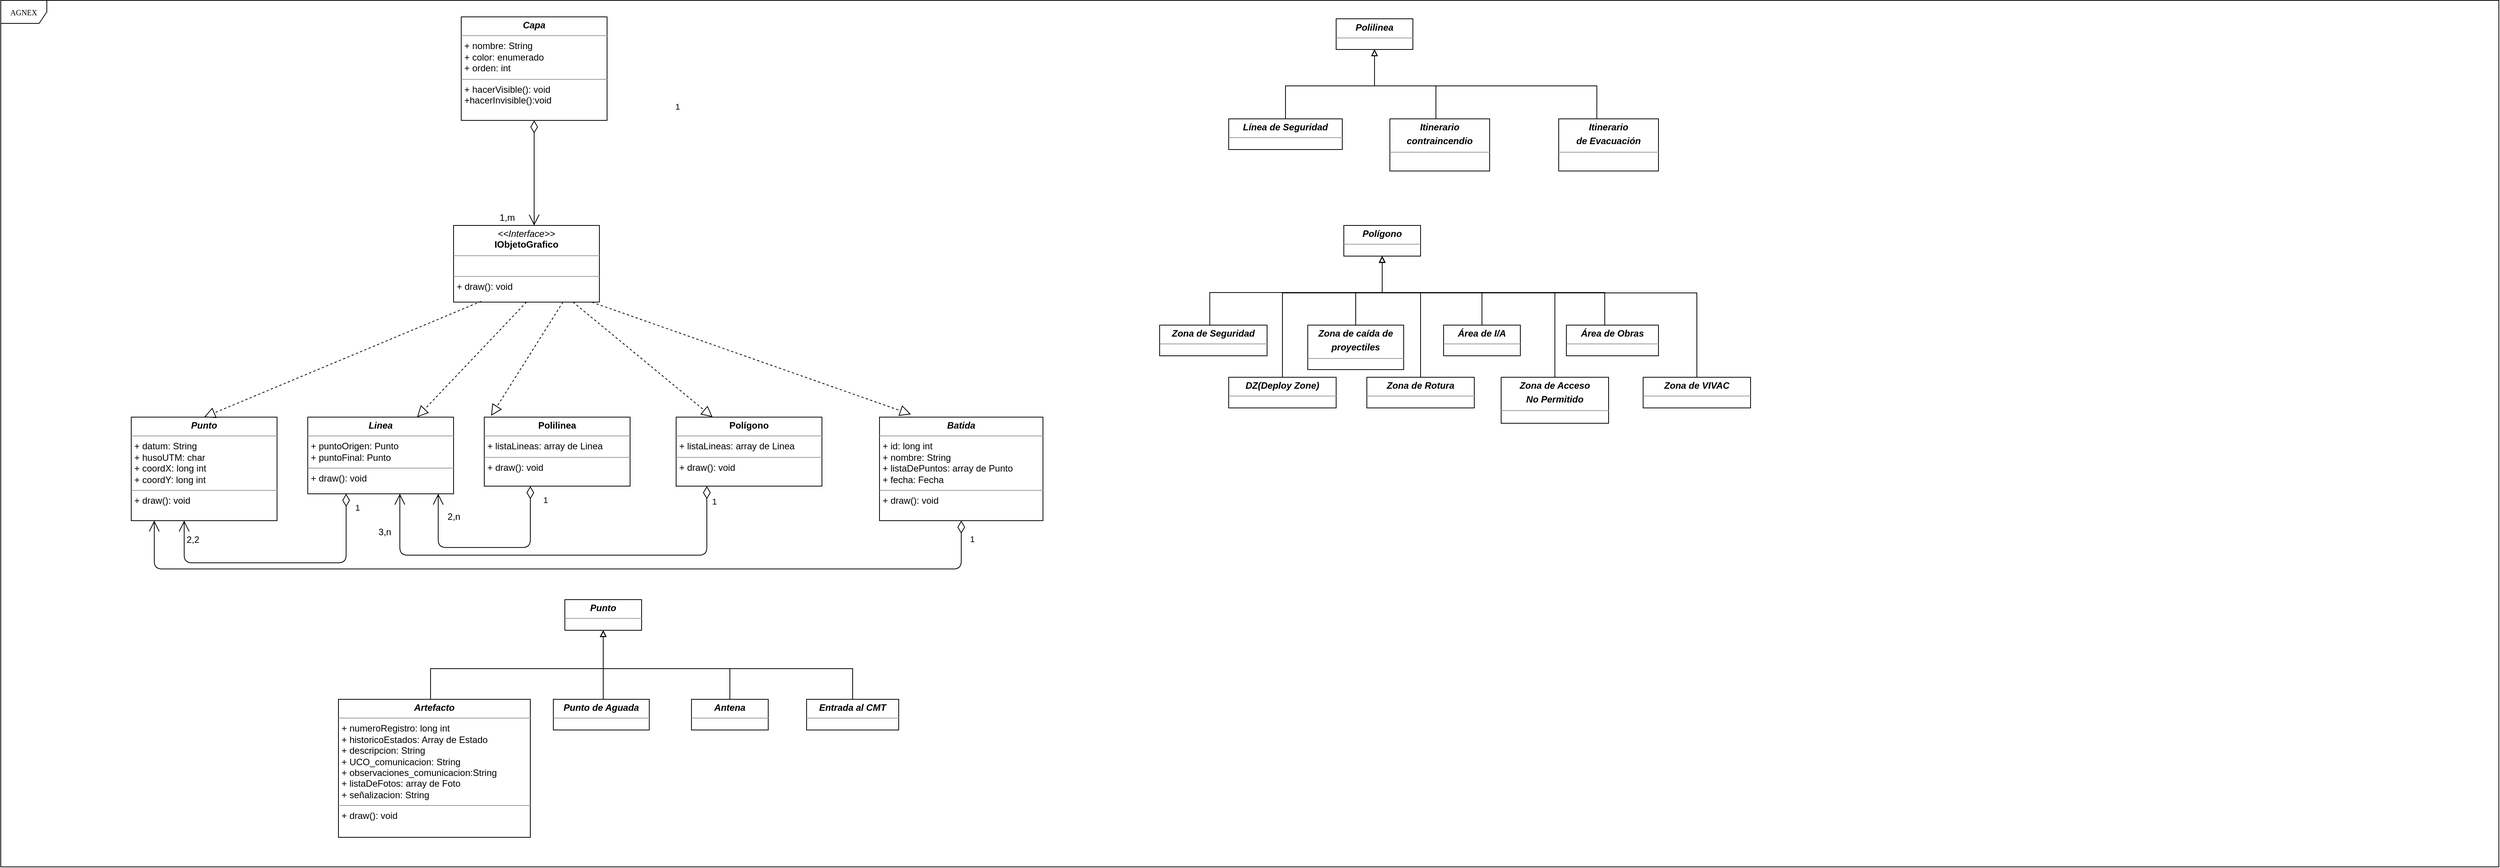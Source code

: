 <mxfile version="10.6.7" type="github"><diagram name="Page-1" id="c4acf3e9-155e-7222-9cf6-157b1a14988f"><mxGraphModel dx="1991" dy="1083" grid="1" gridSize="10" guides="1" tooltips="1" connect="1" arrows="1" fold="1" page="1" pageScale="1" pageWidth="1654" pageHeight="1169" background="#ffffff" math="0" shadow="0"><root><mxCell id="0"/><mxCell id="1" parent="0"/><mxCell id="17acba5748e5396b-1" value="AGNEX" style="shape=umlFrame;whiteSpace=wrap;html=1;rounded=0;shadow=0;comic=0;labelBackgroundColor=none;strokeColor=#000000;strokeWidth=1;fillColor=#ffffff;fontFamily=Verdana;fontSize=10;fontColor=#000000;align=center;" parent="1" vertex="1"><mxGeometry x="20" y="18.5" width="3255" height="1130" as="geometry"/></mxCell><mxCell id="5d2195bd80daf111-18" value="&lt;p style=&quot;margin: 0px ; margin-top: 4px ; text-align: center&quot;&gt;&lt;i&gt;&amp;lt;&amp;lt;Interface&amp;gt;&amp;gt;&lt;/i&gt;&lt;br&gt;&lt;b&gt;IObjetoGrafico&lt;/b&gt;&lt;/p&gt;&lt;hr size=&quot;1&quot;&gt;&lt;br&gt;&lt;hr size=&quot;1&quot;&gt;&lt;p style=&quot;margin: 0px ; margin-left: 4px&quot;&gt;+ draw(): void&lt;br&gt;&lt;br&gt;&lt;/p&gt;" style="verticalAlign=top;align=left;overflow=fill;fontSize=12;fontFamily=Helvetica;html=1;rounded=0;shadow=0;comic=0;labelBackgroundColor=none;strokeColor=#000000;strokeWidth=1;fillColor=#ffffff;" parent="1" vertex="1"><mxGeometry x="610" y="312" width="190" height="100" as="geometry"/></mxCell><mxCell id="-pI-gu3ljBOMfKNy0Iif-2" value="&lt;p style=&quot;margin: 0px ; margin-top: 4px ; text-align: center&quot;&gt;&lt;i&gt;&lt;b&gt;Capa&lt;/b&gt;&lt;/i&gt;&lt;br&gt;&lt;/p&gt;&lt;hr size=&quot;1&quot;&gt;&lt;p style=&quot;margin: 0px ; margin-left: 4px&quot;&gt;+ nombre: String&lt;br&gt;+ color: enumerado&lt;br&gt;&lt;/p&gt;&lt;p style=&quot;margin: 0px ; margin-left: 4px&quot;&gt;+ orden: int&lt;/p&gt;&lt;hr size=&quot;1&quot;&gt;&lt;p style=&quot;margin: 0px ; margin-left: 4px&quot;&gt;+ hacerVisible(): void&lt;/p&gt;&lt;p style=&quot;margin: 0px ; margin-left: 4px&quot;&gt;+hacerInvisible():void&lt;br&gt;&lt;/p&gt;" style="verticalAlign=top;align=left;overflow=fill;fontSize=12;fontFamily=Helvetica;html=1;rounded=0;shadow=0;comic=0;labelBackgroundColor=none;strokeColor=#000000;strokeWidth=1;fillColor=#ffffff;" parent="1" vertex="1"><mxGeometry x="620" y="40" width="190" height="135" as="geometry"/></mxCell><mxCell id="-pI-gu3ljBOMfKNy0Iif-3" value="&lt;p style=&quot;margin: 0px ; margin-top: 4px ; text-align: center&quot;&gt;&lt;i&gt;&lt;b&gt;Linea&lt;/b&gt;&lt;/i&gt;&lt;b&gt;&lt;/b&gt;&lt;/p&gt;&lt;hr size=&quot;1&quot;&gt;&lt;p style=&quot;margin: 0px ; margin-left: 4px&quot;&gt;+ puntoOrigen: Punto&lt;br&gt;+ puntoFinal: Punto&lt;/p&gt;&lt;hr size=&quot;1&quot;&gt;&lt;p style=&quot;margin: 0px ; margin-left: 4px&quot;&gt;+ draw(): void&lt;br&gt;&lt;/p&gt;" style="verticalAlign=top;align=left;overflow=fill;fontSize=12;fontFamily=Helvetica;html=1;rounded=0;shadow=0;comic=0;labelBackgroundColor=none;strokeColor=#000000;strokeWidth=1;fillColor=#ffffff;" parent="1" vertex="1"><mxGeometry x="420" y="562" width="190" height="100" as="geometry"/></mxCell><mxCell id="-pI-gu3ljBOMfKNy0Iif-5" value="" style="endArrow=block;dashed=1;endFill=0;endSize=12;html=1;shadow=0;exitX=0.5;exitY=1;exitDx=0;exitDy=0;" parent="1" source="5d2195bd80daf111-18" target="-pI-gu3ljBOMfKNy0Iif-3" edge="1"><mxGeometry width="160" relative="1" as="geometry"><mxPoint x="423.5" y="412" as="sourcePoint"/><mxPoint x="380.052" y="562" as="targetPoint"/><Array as="points"/></mxGeometry></mxCell><mxCell id="-pI-gu3ljBOMfKNy0Iif-6" value="1" style="endArrow=open;html=1;endSize=12;startArrow=diamondThin;startSize=14;startFill=0;edgeStyle=orthogonalEdgeStyle;align=left;verticalAlign=bottom;shadow=0;entryX=0.363;entryY=1;entryDx=0;entryDy=0;entryPerimeter=0;" parent="1" source="-pI-gu3ljBOMfKNy0Iif-3" target="6dmU4TC3SzmfUKkm1qqb-8" edge="1"><mxGeometry x="-0.852" y="10" relative="1" as="geometry"><mxPoint x="490" y="696.5" as="sourcePoint"/><mxPoint x="650" y="696.5" as="targetPoint"/><Array as="points"><mxPoint x="470" y="752"/><mxPoint x="259" y="752"/></Array><mxPoint as="offset"/></mxGeometry></mxCell><mxCell id="-pI-gu3ljBOMfKNy0Iif-7" value="2,2" style="text;html=1;resizable=0;points=[];align=center;verticalAlign=middle;labelBackgroundColor=#ffffff;" parent="-pI-gu3ljBOMfKNy0Iif-6" vertex="1" connectable="0"><mxGeometry x="-0.843" relative="1" as="geometry"><mxPoint x="-200" y="32" as="offset"/></mxGeometry></mxCell><mxCell id="6dmU4TC3SzmfUKkm1qqb-1" value="&lt;p style=&quot;margin: 0px ; margin-top: 4px ; text-align: center&quot;&gt;&lt;b&gt;Polilinea&lt;/b&gt;&lt;/p&gt;&lt;hr size=&quot;1&quot;&gt;&lt;p style=&quot;margin: 0px ; margin-left: 4px&quot;&gt;+ listaLineas: array de Linea&lt;br&gt;&lt;/p&gt;&lt;hr size=&quot;1&quot;&gt;&lt;p style=&quot;margin: 0px ; margin-left: 4px&quot;&gt;+ draw(): void&lt;br&gt;&lt;/p&gt;" style="verticalAlign=top;align=left;overflow=fill;fontSize=12;fontFamily=Helvetica;html=1;rounded=0;shadow=0;comic=0;labelBackgroundColor=none;strokeColor=#000000;strokeWidth=1;fillColor=#ffffff;" parent="1" vertex="1"><mxGeometry x="650" y="562" width="190" height="90" as="geometry"/></mxCell><mxCell id="6dmU4TC3SzmfUKkm1qqb-2" value="1" style="endArrow=open;html=1;endSize=12;startArrow=diamondThin;startSize=14;startFill=0;edgeStyle=orthogonalEdgeStyle;align=left;verticalAlign=bottom;shadow=0;" parent="1" source="6dmU4TC3SzmfUKkm1qqb-1" target="-pI-gu3ljBOMfKNy0Iif-3" edge="1"><mxGeometry x="-0.803" y="15" relative="1" as="geometry"><mxPoint x="500" y="706.5" as="sourcePoint"/><mxPoint x="360" y="707" as="targetPoint"/><Array as="points"><mxPoint x="710" y="732"/><mxPoint x="590" y="732"/></Array><mxPoint as="offset"/></mxGeometry></mxCell><mxCell id="6dmU4TC3SzmfUKkm1qqb-3" value="2,n" style="text;html=1;resizable=0;points=[];align=center;verticalAlign=middle;labelBackgroundColor=#ffffff;" parent="6dmU4TC3SzmfUKkm1qqb-2" vertex="1" connectable="0"><mxGeometry x="-0.843" relative="1" as="geometry"><mxPoint x="-100" y="19" as="offset"/></mxGeometry></mxCell><mxCell id="6dmU4TC3SzmfUKkm1qqb-4" value="" style="endArrow=block;dashed=1;endFill=0;endSize=12;html=1;shadow=0;exitX=0.75;exitY=1;exitDx=0;exitDy=0;entryX=0.047;entryY=-0.02;entryDx=0;entryDy=0;entryPerimeter=0;" parent="1" source="5d2195bd80daf111-18" target="6dmU4TC3SzmfUKkm1qqb-1" edge="1"><mxGeometry width="160" relative="1" as="geometry"><mxPoint x="433.5" y="422" as="sourcePoint"/><mxPoint x="660" y="558" as="targetPoint"/><Array as="points"/></mxGeometry></mxCell><mxCell id="6dmU4TC3SzmfUKkm1qqb-5" value="&lt;p style=&quot;margin: 0px ; margin-top: 4px ; text-align: center&quot;&gt;&lt;b&gt;Polígono&lt;/b&gt;&lt;/p&gt;&lt;hr size=&quot;1&quot;&gt;&lt;p style=&quot;margin: 0px ; margin-left: 4px&quot;&gt;+ listaLineas: array de Linea&lt;br&gt;&lt;/p&gt;&lt;hr size=&quot;1&quot;&gt;&lt;p style=&quot;margin: 0px ; margin-left: 4px&quot;&gt;+ draw(): void&lt;br&gt;&lt;/p&gt;" style="verticalAlign=top;align=left;overflow=fill;fontSize=12;fontFamily=Helvetica;html=1;rounded=0;shadow=0;comic=0;labelBackgroundColor=none;strokeColor=#000000;strokeWidth=1;fillColor=#ffffff;" parent="1" vertex="1"><mxGeometry x="900" y="562" width="190" height="90" as="geometry"/></mxCell><mxCell id="6dmU4TC3SzmfUKkm1qqb-6" value="1" style="endArrow=open;html=1;endSize=12;startArrow=diamondThin;startSize=14;startFill=0;edgeStyle=orthogonalEdgeStyle;align=left;verticalAlign=bottom;shadow=0;" parent="1" source="6dmU4TC3SzmfUKkm1qqb-5" target="-pI-gu3ljBOMfKNy0Iif-3" edge="1"><mxGeometry x="-0.899" y="5" relative="1" as="geometry"><mxPoint x="790" y="706.5" as="sourcePoint"/><mxPoint x="880" y="662" as="targetPoint"/><Array as="points"><mxPoint x="940" y="742"/><mxPoint x="540" y="742"/></Array><mxPoint as="offset"/></mxGeometry></mxCell><mxCell id="6dmU4TC3SzmfUKkm1qqb-7" value="3,n" style="text;html=1;resizable=0;points=[];align=center;verticalAlign=middle;labelBackgroundColor=#ffffff;" parent="6dmU4TC3SzmfUKkm1qqb-6" vertex="1" connectable="0"><mxGeometry x="-0.843" relative="1" as="geometry"><mxPoint x="-420" y="15" as="offset"/></mxGeometry></mxCell><mxCell id="6dmU4TC3SzmfUKkm1qqb-8" value="&lt;p style=&quot;margin: 0px ; margin-top: 4px ; text-align: center&quot;&gt;&lt;i&gt;&lt;b&gt;Punto&lt;/b&gt;&lt;/i&gt;&lt;b&gt;&lt;/b&gt;&lt;/p&gt;&lt;hr size=&quot;1&quot;&gt;&lt;p style=&quot;margin: 0px ; margin-left: 4px&quot;&gt;+ datum: String&lt;br&gt;+ husoUTM: char&lt;/p&gt;&lt;p style=&quot;margin: 0px ; margin-left: 4px&quot;&gt;+ coordX: long int&lt;/p&gt;&lt;p style=&quot;margin: 0px ; margin-left: 4px&quot;&gt;+ coordY: long int&lt;/p&gt;&lt;hr size=&quot;1&quot;&gt;&lt;p style=&quot;margin: 0px ; margin-left: 4px&quot;&gt;+ draw(): void&lt;br&gt;&lt;/p&gt;" style="verticalAlign=top;align=left;overflow=fill;fontSize=12;fontFamily=Helvetica;html=1;rounded=0;shadow=0;comic=0;labelBackgroundColor=none;strokeColor=#000000;strokeWidth=1;fillColor=#ffffff;" parent="1" vertex="1"><mxGeometry x="190" y="562" width="190" height="135" as="geometry"/></mxCell><mxCell id="6dmU4TC3SzmfUKkm1qqb-9" value="1" style="endArrow=open;html=1;endSize=12;startArrow=diamondThin;startSize=14;startFill=0;edgeStyle=orthogonalEdgeStyle;align=left;verticalAlign=bottom;shadow=0;" parent="1" source="-pI-gu3ljBOMfKNy0Iif-2" edge="1" target="5d2195bd80daf111-18"><mxGeometry x="-0.083" y="92" relative="1" as="geometry"><mxPoint x="430" y="110" as="sourcePoint"/><mxPoint x="380" y="110" as="targetPoint"/><Array as="points"><mxPoint x="705" y="110"/></Array><mxPoint x="90" y="-72" as="offset"/></mxGeometry></mxCell><mxCell id="6dmU4TC3SzmfUKkm1qqb-12" value="1,m" style="text;html=1;strokeColor=none;fillColor=none;align=center;verticalAlign=middle;whiteSpace=wrap;rounded=0;" parent="1" vertex="1"><mxGeometry x="660" y="292" width="40" height="20" as="geometry"/></mxCell><mxCell id="6dmU4TC3SzmfUKkm1qqb-15" value="&lt;p style=&quot;margin: 0px ; margin-top: 4px ; text-align: center&quot;&gt;&lt;i&gt;&lt;b&gt;Punto&lt;/b&gt;&lt;/i&gt;&lt;b&gt;&lt;/b&gt;&lt;/p&gt;&lt;hr size=&quot;1&quot;&gt;" style="verticalAlign=top;align=left;overflow=fill;fontSize=12;fontFamily=Helvetica;html=1;rounded=0;shadow=0;comic=0;labelBackgroundColor=none;strokeColor=#000000;strokeWidth=1;fillColor=#ffffff;" parent="1" vertex="1"><mxGeometry x="755" y="800" width="100" height="40" as="geometry"/></mxCell><mxCell id="6dmU4TC3SzmfUKkm1qqb-16" value="" style="endArrow=block;dashed=1;endFill=0;endSize=12;html=1;shadow=0;exitX=0.189;exitY=0.99;exitDx=0;exitDy=0;exitPerimeter=0;entryX=0.5;entryY=0;entryDx=0;entryDy=0;" parent="1" source="5d2195bd80daf111-18" target="6dmU4TC3SzmfUKkm1qqb-8" edge="1"><mxGeometry width="160" relative="1" as="geometry"><mxPoint x="405" y="422" as="sourcePoint"/><mxPoint x="495" y="572" as="targetPoint"/><Array as="points"/></mxGeometry></mxCell><mxCell id="6dmU4TC3SzmfUKkm1qqb-17" value="" style="endArrow=block;dashed=1;endFill=0;endSize=12;html=1;shadow=0;entryX=0.25;entryY=0;entryDx=0;entryDy=0;" parent="1" source="5d2195bd80daf111-18" target="6dmU4TC3SzmfUKkm1qqb-5" edge="1"><mxGeometry width="160" relative="1" as="geometry"><mxPoint x="630" y="399.5" as="sourcePoint"/><mxPoint x="720" y="549.5" as="targetPoint"/><Array as="points"/></mxGeometry></mxCell><mxCell id="6dmU4TC3SzmfUKkm1qqb-25" style="edgeStyle=orthogonalEdgeStyle;rounded=0;orthogonalLoop=1;jettySize=auto;html=1;entryX=0.5;entryY=1;entryDx=0;entryDy=0;shadow=0;startArrow=none;startFill=0;startSize=10;endArrow=block;endFill=0;" parent="1" source="6dmU4TC3SzmfUKkm1qqb-18" target="6dmU4TC3SzmfUKkm1qqb-15" edge="1"><mxGeometry relative="1" as="geometry"><Array as="points"><mxPoint x="805" y="910"/><mxPoint x="805" y="910"/></Array></mxGeometry></mxCell><mxCell id="6dmU4TC3SzmfUKkm1qqb-18" value="&lt;p style=&quot;margin: 0px ; margin-top: 4px ; text-align: center&quot;&gt;&lt;i&gt;&lt;b&gt;Punto de Aguada&lt;br&gt;&lt;/b&gt;&lt;/i&gt;&lt;/p&gt;&lt;hr size=&quot;1&quot;&gt;" style="verticalAlign=top;align=left;overflow=fill;fontSize=12;fontFamily=Helvetica;html=1;rounded=0;shadow=0;comic=0;labelBackgroundColor=none;strokeColor=#000000;strokeWidth=1;fillColor=#ffffff;" parent="1" vertex="1"><mxGeometry x="740" y="930" width="125" height="40" as="geometry"/></mxCell><mxCell id="QbQMdMU7Q9hsDl9ezRLd-45" style="edgeStyle=orthogonalEdgeStyle;rounded=0;jumpStyle=sharp;orthogonalLoop=1;jettySize=auto;html=1;entryX=0.5;entryY=1;entryDx=0;entryDy=0;startFill=0;endArrow=block;endFill=0;" edge="1" parent="1" source="6dmU4TC3SzmfUKkm1qqb-19" target="6dmU4TC3SzmfUKkm1qqb-15"><mxGeometry relative="1" as="geometry"><Array as="points"><mxPoint x="970" y="890"/><mxPoint x="805" y="890"/></Array></mxGeometry></mxCell><mxCell id="6dmU4TC3SzmfUKkm1qqb-19" value="&lt;p style=&quot;margin: 0px ; margin-top: 4px ; text-align: center&quot;&gt;&lt;i&gt;&lt;b&gt;Antena&lt;br&gt;&lt;/b&gt;&lt;/i&gt;&lt;/p&gt;&lt;hr size=&quot;1&quot;&gt;" style="verticalAlign=top;align=left;overflow=fill;fontSize=12;fontFamily=Helvetica;html=1;rounded=0;shadow=0;comic=0;labelBackgroundColor=none;strokeColor=#000000;strokeWidth=1;fillColor=#ffffff;" parent="1" vertex="1"><mxGeometry x="920" y="930" width="100" height="40" as="geometry"/></mxCell><mxCell id="6dmU4TC3SzmfUKkm1qqb-26" style="edgeStyle=orthogonalEdgeStyle;rounded=0;orthogonalLoop=1;jettySize=auto;html=1;shadow=0;startArrow=none;startFill=0;startSize=10;endArrow=block;endFill=0;" parent="1" source="6dmU4TC3SzmfUKkm1qqb-20" target="6dmU4TC3SzmfUKkm1qqb-15" edge="1"><mxGeometry relative="1" as="geometry"><Array as="points"><mxPoint x="1130" y="890"/><mxPoint x="805" y="890"/></Array></mxGeometry></mxCell><mxCell id="6dmU4TC3SzmfUKkm1qqb-20" value="&lt;p style=&quot;margin: 0px ; margin-top: 4px ; text-align: center&quot;&gt;&lt;i&gt;&lt;b&gt;Entrada al CMT&lt;br&gt;&lt;/b&gt;&lt;/i&gt;&lt;/p&gt;&lt;hr size=&quot;1&quot;&gt;" style="verticalAlign=top;align=left;overflow=fill;fontSize=12;fontFamily=Helvetica;html=1;rounded=0;shadow=0;comic=0;labelBackgroundColor=none;strokeColor=#000000;strokeWidth=1;fillColor=#ffffff;" parent="1" vertex="1"><mxGeometry x="1070" y="930" width="120" height="40" as="geometry"/></mxCell><mxCell id="6dmU4TC3SzmfUKkm1qqb-24" style="edgeStyle=orthogonalEdgeStyle;rounded=0;orthogonalLoop=1;jettySize=auto;html=1;shadow=0;startArrow=none;startFill=0;startSize=10;endArrow=block;endFill=0;entryX=0.5;entryY=1;entryDx=0;entryDy=0;" parent="1" source="6dmU4TC3SzmfUKkm1qqb-21" target="6dmU4TC3SzmfUKkm1qqb-15" edge="1"><mxGeometry relative="1" as="geometry"><mxPoint x="805" y="850" as="targetPoint"/><Array as="points"><mxPoint x="580" y="890"/><mxPoint x="805" y="890"/></Array></mxGeometry></mxCell><mxCell id="6dmU4TC3SzmfUKkm1qqb-21" value="&lt;p style=&quot;margin: 0px ; margin-top: 4px ; text-align: center&quot;&gt;&lt;i&gt;&lt;b&gt;Artefacto&lt;/b&gt;&lt;/i&gt;&lt;/p&gt;&lt;hr size=&quot;1&quot;&gt;&lt;p style=&quot;margin: 0px ; margin-left: 4px&quot;&gt;+ numeroRegistro: long int&lt;br&gt;+ historicoEstados: Array de Estado&lt;br&gt;&lt;/p&gt;&lt;p style=&quot;margin: 0px ; margin-left: 4px&quot;&gt;+ descripcion: String&lt;/p&gt;&lt;p style=&quot;margin: 0px ; margin-left: 4px&quot;&gt;+ UCO_comunicacion: String&lt;/p&gt;&lt;p style=&quot;margin: 0px ; margin-left: 4px&quot;&gt;+ observaciones_comunicacion:String&lt;br&gt;&lt;/p&gt;&lt;p style=&quot;margin: 0px ; margin-left: 4px&quot;&gt;+ listaDeFotos: array de Foto&lt;/p&gt;&lt;p style=&quot;margin: 0px ; margin-left: 4px&quot;&gt;+ señalizacion: String&lt;br&gt;&lt;/p&gt;&lt;hr size=&quot;1&quot;&gt;&lt;p style=&quot;margin: 0px ; margin-left: 4px&quot;&gt;+ draw(): void&lt;br&gt;&lt;/p&gt;" style="verticalAlign=top;align=left;overflow=fill;fontSize=12;fontFamily=Helvetica;html=1;rounded=0;shadow=0;comic=0;labelBackgroundColor=none;strokeColor=#000000;strokeWidth=1;fillColor=#ffffff;" parent="1" vertex="1"><mxGeometry x="460" y="930" width="250" height="180" as="geometry"/></mxCell><mxCell id="QbQMdMU7Q9hsDl9ezRLd-2" value="&lt;p style=&quot;margin: 0px ; margin-top: 4px ; text-align: center&quot;&gt;&lt;i&gt;&lt;b&gt;Polilinea&lt;/b&gt;&lt;/i&gt;&lt;/p&gt;&lt;hr size=&quot;1&quot;&gt;" style="verticalAlign=top;align=left;overflow=fill;fontSize=12;fontFamily=Helvetica;html=1;rounded=0;shadow=0;comic=0;labelBackgroundColor=none;strokeColor=#000000;strokeWidth=1;fillColor=#ffffff;" vertex="1" parent="1"><mxGeometry x="1760" y="42.5" width="100" height="40" as="geometry"/></mxCell><mxCell id="QbQMdMU7Q9hsDl9ezRLd-22" style="edgeStyle=orthogonalEdgeStyle;rounded=0;jumpStyle=sharp;orthogonalLoop=1;jettySize=auto;html=1;entryX=0.5;entryY=1;entryDx=0;entryDy=0;startFill=0;endArrow=block;endFill=0;" edge="1" parent="1" source="QbQMdMU7Q9hsDl9ezRLd-5" target="QbQMdMU7Q9hsDl9ezRLd-2"><mxGeometry relative="1" as="geometry"><Array as="points"><mxPoint x="1890" y="130"/><mxPoint x="1810" y="130"/></Array></mxGeometry></mxCell><mxCell id="QbQMdMU7Q9hsDl9ezRLd-5" value="&lt;p style=&quot;margin: 0px ; margin-top: 4px ; text-align: center&quot;&gt;&lt;i&gt;&lt;b&gt;Itinerario &lt;br&gt;&lt;/b&gt;&lt;/i&gt;&lt;/p&gt;&lt;p style=&quot;margin: 0px ; margin-top: 4px ; text-align: center&quot;&gt;&lt;i&gt;&lt;b&gt;contraincendio&lt;br&gt;&lt;/b&gt;&lt;/i&gt;&lt;/p&gt;&lt;hr size=&quot;1&quot;&gt;" style="verticalAlign=top;align=left;overflow=fill;fontSize=12;fontFamily=Helvetica;html=1;rounded=0;shadow=0;comic=0;labelBackgroundColor=none;strokeColor=#000000;strokeWidth=1;fillColor=#ffffff;" vertex="1" parent="1"><mxGeometry x="1830" y="173" width="130" height="68" as="geometry"/></mxCell><mxCell id="QbQMdMU7Q9hsDl9ezRLd-6" style="edgeStyle=orthogonalEdgeStyle;rounded=0;orthogonalLoop=1;jettySize=auto;html=1;shadow=0;startArrow=none;startFill=0;startSize=10;endArrow=block;endFill=0;" edge="1" parent="1" target="QbQMdMU7Q9hsDl9ezRLd-2"><mxGeometry relative="1" as="geometry"><Array as="points"><mxPoint x="2100" y="130"/><mxPoint x="1810" y="130"/></Array><mxPoint x="2099.667" y="172.5" as="sourcePoint"/></mxGeometry></mxCell><mxCell id="QbQMdMU7Q9hsDl9ezRLd-8" style="edgeStyle=orthogonalEdgeStyle;rounded=0;orthogonalLoop=1;jettySize=auto;html=1;shadow=0;startArrow=none;startFill=0;startSize=10;endArrow=block;endFill=0;entryX=0.5;entryY=1;entryDx=0;entryDy=0;" edge="1" parent="1" source="QbQMdMU7Q9hsDl9ezRLd-19" target="QbQMdMU7Q9hsDl9ezRLd-2"><mxGeometry relative="1" as="geometry"><mxPoint x="1810" y="92.5" as="targetPoint"/><Array as="points"><mxPoint x="1694" y="130"/><mxPoint x="1810" y="130"/></Array><mxPoint x="1585.207" y="172.5" as="sourcePoint"/></mxGeometry></mxCell><mxCell id="QbQMdMU7Q9hsDl9ezRLd-19" value="&lt;p style=&quot;margin: 0px ; margin-top: 4px ; text-align: center&quot;&gt;&lt;i&gt;&lt;b&gt;Línea de Seguridad&lt;br&gt;&lt;/b&gt;&lt;/i&gt;&lt;/p&gt;&lt;hr size=&quot;1&quot;&gt;" style="verticalAlign=top;align=left;overflow=fill;fontSize=12;fontFamily=Helvetica;html=1;rounded=0;shadow=0;comic=0;labelBackgroundColor=none;strokeColor=#000000;strokeWidth=1;fillColor=#ffffff;" vertex="1" parent="1"><mxGeometry x="1620" y="173" width="148" height="40" as="geometry"/></mxCell><mxCell id="QbQMdMU7Q9hsDl9ezRLd-23" value="&lt;p style=&quot;margin: 0px ; margin-top: 4px ; text-align: center&quot;&gt;&lt;i&gt;&lt;b&gt;Polígono&lt;/b&gt;&lt;/i&gt;&lt;/p&gt;&lt;hr size=&quot;1&quot;&gt;" style="verticalAlign=top;align=left;overflow=fill;fontSize=12;fontFamily=Helvetica;html=1;rounded=0;shadow=0;comic=0;labelBackgroundColor=none;strokeColor=#000000;strokeWidth=1;fillColor=#ffffff;" vertex="1" parent="1"><mxGeometry x="1770" y="312" width="100" height="40" as="geometry"/></mxCell><mxCell id="QbQMdMU7Q9hsDl9ezRLd-24" value="&lt;p style=&quot;margin: 0px ; margin-top: 4px ; text-align: center&quot;&gt;&lt;i&gt;&lt;b&gt;Zona de Seguridad&lt;br&gt;&lt;/b&gt;&lt;/i&gt;&lt;/p&gt;&lt;hr size=&quot;1&quot;&gt;" style="verticalAlign=top;align=left;overflow=fill;fontSize=12;fontFamily=Helvetica;html=1;rounded=0;shadow=0;comic=0;labelBackgroundColor=none;strokeColor=#000000;strokeWidth=1;fillColor=#ffffff;" vertex="1" parent="1"><mxGeometry x="1530" y="442" width="140" height="40" as="geometry"/></mxCell><mxCell id="QbQMdMU7Q9hsDl9ezRLd-25" style="edgeStyle=orthogonalEdgeStyle;rounded=0;jumpStyle=sharp;orthogonalLoop=1;jettySize=auto;html=1;entryX=0.5;entryY=1;entryDx=0;entryDy=0;startFill=0;endArrow=block;endFill=0;" edge="1" parent="1" source="QbQMdMU7Q9hsDl9ezRLd-26" target="QbQMdMU7Q9hsDl9ezRLd-23"><mxGeometry relative="1" as="geometry"><Array as="points"><mxPoint x="1950" y="399.5"/><mxPoint x="1820" y="399.5"/></Array></mxGeometry></mxCell><mxCell id="QbQMdMU7Q9hsDl9ezRLd-26" value="&lt;p style=&quot;margin: 0px ; margin-top: 4px ; text-align: center&quot;&gt;&lt;i&gt;&lt;b&gt;Área de I/A&lt;br&gt;&lt;/b&gt;&lt;/i&gt;&lt;/p&gt;&lt;hr size=&quot;1&quot;&gt;" style="verticalAlign=top;align=left;overflow=fill;fontSize=12;fontFamily=Helvetica;html=1;rounded=0;shadow=0;comic=0;labelBackgroundColor=none;strokeColor=#000000;strokeWidth=1;fillColor=#ffffff;" vertex="1" parent="1"><mxGeometry x="1900" y="442" width="100" height="40" as="geometry"/></mxCell><mxCell id="QbQMdMU7Q9hsDl9ezRLd-27" style="edgeStyle=orthogonalEdgeStyle;rounded=0;orthogonalLoop=1;jettySize=auto;html=1;shadow=0;startArrow=none;startFill=0;startSize=10;endArrow=block;endFill=0;" edge="1" parent="1" source="QbQMdMU7Q9hsDl9ezRLd-28" target="QbQMdMU7Q9hsDl9ezRLd-23"><mxGeometry relative="1" as="geometry"><Array as="points"><mxPoint x="2110" y="399.5"/><mxPoint x="1820" y="399.5"/></Array></mxGeometry></mxCell><mxCell id="QbQMdMU7Q9hsDl9ezRLd-28" value="&lt;p style=&quot;margin: 0px ; margin-top: 4px ; text-align: center&quot;&gt;&lt;i&gt;&lt;b&gt;Área de Obras&lt;br&gt;&lt;/b&gt;&lt;/i&gt;&lt;/p&gt;&lt;hr size=&quot;1&quot;&gt;" style="verticalAlign=top;align=left;overflow=fill;fontSize=12;fontFamily=Helvetica;html=1;rounded=0;shadow=0;comic=0;labelBackgroundColor=none;strokeColor=#000000;strokeWidth=1;fillColor=#ffffff;" vertex="1" parent="1"><mxGeometry x="2060" y="442" width="120" height="40" as="geometry"/></mxCell><mxCell id="QbQMdMU7Q9hsDl9ezRLd-29" style="edgeStyle=orthogonalEdgeStyle;rounded=0;orthogonalLoop=1;jettySize=auto;html=1;shadow=0;startArrow=none;startFill=0;startSize=10;endArrow=block;endFill=0;entryX=0.5;entryY=1;entryDx=0;entryDy=0;" edge="1" parent="1" target="QbQMdMU7Q9hsDl9ezRLd-23"><mxGeometry relative="1" as="geometry"><mxPoint x="1820" y="362" as="targetPoint"/><Array as="points"><mxPoint x="1595" y="399.5"/><mxPoint x="1820" y="399.5"/></Array><mxPoint x="1595.333" y="441.5" as="sourcePoint"/></mxGeometry></mxCell><mxCell id="QbQMdMU7Q9hsDl9ezRLd-30" style="edgeStyle=orthogonalEdgeStyle;rounded=0;orthogonalLoop=1;jettySize=auto;html=1;entryX=0.5;entryY=1;entryDx=0;entryDy=0;startArrow=none;startFill=0;endArrow=block;endFill=0;jumpStyle=sharp;" edge="1" parent="1" source="QbQMdMU7Q9hsDl9ezRLd-31" target="QbQMdMU7Q9hsDl9ezRLd-23"><mxGeometry relative="1" as="geometry"><Array as="points"><mxPoint x="1785" y="399.5"/><mxPoint x="1820" y="399.5"/></Array></mxGeometry></mxCell><mxCell id="QbQMdMU7Q9hsDl9ezRLd-31" value="&lt;p style=&quot;margin: 0px ; margin-top: 4px ; text-align: center&quot;&gt;&lt;i&gt;&lt;b&gt;Zona de caída de&lt;/b&gt;&lt;/i&gt;&lt;/p&gt;&lt;p style=&quot;margin: 0px ; margin-top: 4px ; text-align: center&quot;&gt;&lt;i&gt;&lt;b&gt;proyectiles&lt;br&gt;&lt;/b&gt;&lt;/i&gt;&lt;/p&gt;&lt;hr size=&quot;1&quot;&gt;" style="verticalAlign=top;align=left;overflow=fill;fontSize=12;fontFamily=Helvetica;html=1;rounded=0;shadow=0;comic=0;labelBackgroundColor=none;strokeColor=#000000;strokeWidth=1;fillColor=#ffffff;" vertex="1" parent="1"><mxGeometry x="1723" y="442" width="125" height="58" as="geometry"/></mxCell><mxCell id="QbQMdMU7Q9hsDl9ezRLd-32" value="&lt;p style=&quot;margin: 0px ; margin-top: 4px ; text-align: center&quot;&gt;&lt;i&gt;&lt;b&gt;Itinerario &lt;br&gt;&lt;/b&gt;&lt;/i&gt;&lt;/p&gt;&lt;p style=&quot;margin: 0px ; margin-top: 4px ; text-align: center&quot;&gt;&lt;i&gt;&lt;b&gt;de Evacuación&lt;br&gt;&lt;/b&gt;&lt;/i&gt;&lt;/p&gt;&lt;hr size=&quot;1&quot;&gt;" style="verticalAlign=top;align=left;overflow=fill;fontSize=12;fontFamily=Helvetica;html=1;rounded=0;shadow=0;comic=0;labelBackgroundColor=none;strokeColor=#000000;strokeWidth=1;fillColor=#ffffff;" vertex="1" parent="1"><mxGeometry x="2050" y="173" width="130" height="68" as="geometry"/></mxCell><mxCell id="QbQMdMU7Q9hsDl9ezRLd-33" value="&lt;p style=&quot;margin: 0px ; margin-top: 4px ; text-align: center&quot;&gt;&lt;i&gt;&lt;b&gt;Batida&lt;/b&gt;&lt;/i&gt;&lt;br&gt;&lt;/p&gt;&lt;hr size=&quot;1&quot;&gt;&lt;p style=&quot;margin: 0px ; margin-left: 4px&quot;&gt;+ id: long int&lt;br&gt;&lt;/p&gt;&lt;p style=&quot;margin: 0px ; margin-left: 4px&quot;&gt;+ nombre: String&lt;br&gt;&lt;/p&gt;&lt;p style=&quot;margin: 0px ; margin-left: 4px&quot;&gt;+ listaDePuntos: array de Punto&lt;br&gt;+ fecha: Fecha&lt;/p&gt;&lt;hr size=&quot;1&quot;&gt;&lt;p style=&quot;margin: 0px ; margin-left: 4px&quot;&gt;+ draw(): void&lt;br&gt;&lt;/p&gt;" style="verticalAlign=top;align=left;overflow=fill;fontSize=12;fontFamily=Helvetica;html=1;rounded=0;shadow=0;comic=0;labelBackgroundColor=none;strokeColor=#000000;strokeWidth=1;fillColor=#ffffff;" vertex="1" parent="1"><mxGeometry x="1165" y="562" width="213" height="135" as="geometry"/></mxCell><mxCell id="QbQMdMU7Q9hsDl9ezRLd-34" value="" style="endArrow=block;dashed=1;endFill=0;endSize=12;html=1;shadow=0;exitX=0.95;exitY=1.002;exitDx=0;exitDy=0;exitPerimeter=0;entryX=0.192;entryY=-0.027;entryDx=0;entryDy=0;entryPerimeter=0;" edge="1" parent="1" source="5d2195bd80daf111-18" target="QbQMdMU7Q9hsDl9ezRLd-33"><mxGeometry width="160" relative="1" as="geometry"><mxPoint x="775.491" y="422" as="sourcePoint"/><mxPoint x="957.167" y="572.167" as="targetPoint"/><Array as="points"/></mxGeometry></mxCell><mxCell id="QbQMdMU7Q9hsDl9ezRLd-35" value="1" style="endArrow=open;html=1;endSize=12;startArrow=diamondThin;startSize=14;startFill=0;edgeStyle=orthogonalEdgeStyle;align=left;verticalAlign=bottom;" edge="1" parent="1" source="QbQMdMU7Q9hsDl9ezRLd-33" target="6dmU4TC3SzmfUKkm1qqb-8"><mxGeometry x="-0.944" y="9" relative="1" as="geometry"><mxPoint x="1202.5" y="730" as="sourcePoint"/><mxPoint x="1362.5" y="730" as="targetPoint"/><Array as="points"><mxPoint x="1271" y="760"/><mxPoint x="220" y="760"/></Array><mxPoint as="offset"/></mxGeometry></mxCell><mxCell id="QbQMdMU7Q9hsDl9ezRLd-38" style="edgeStyle=orthogonalEdgeStyle;rounded=0;jumpStyle=sharp;orthogonalLoop=1;jettySize=auto;html=1;entryX=0.5;entryY=1;entryDx=0;entryDy=0;startFill=0;endArrow=block;endFill=0;" edge="1" parent="1" source="QbQMdMU7Q9hsDl9ezRLd-37" target="QbQMdMU7Q9hsDl9ezRLd-23"><mxGeometry relative="1" as="geometry"><Array as="points"><mxPoint x="1690" y="400"/><mxPoint x="1820" y="400"/></Array></mxGeometry></mxCell><mxCell id="QbQMdMU7Q9hsDl9ezRLd-37" value="&lt;p style=&quot;margin: 0px ; margin-top: 4px ; text-align: center&quot;&gt;&lt;i&gt;&lt;b&gt;DZ(Deploy Zone)&lt;br&gt;&lt;/b&gt;&lt;/i&gt;&lt;/p&gt;&lt;hr size=&quot;1&quot;&gt;" style="verticalAlign=top;align=left;overflow=fill;fontSize=12;fontFamily=Helvetica;html=1;rounded=0;shadow=0;comic=0;labelBackgroundColor=none;strokeColor=#000000;strokeWidth=1;fillColor=#ffffff;" vertex="1" parent="1"><mxGeometry x="1620" y="510" width="140" height="40" as="geometry"/></mxCell><mxCell id="QbQMdMU7Q9hsDl9ezRLd-40" style="edgeStyle=orthogonalEdgeStyle;rounded=0;jumpStyle=sharp;orthogonalLoop=1;jettySize=auto;html=1;startFill=0;endArrow=block;endFill=0;" edge="1" parent="1" source="QbQMdMU7Q9hsDl9ezRLd-39" target="QbQMdMU7Q9hsDl9ezRLd-23"><mxGeometry relative="1" as="geometry"><Array as="points"><mxPoint x="1870" y="400"/><mxPoint x="1820" y="400"/></Array></mxGeometry></mxCell><mxCell id="QbQMdMU7Q9hsDl9ezRLd-39" value="&lt;p style=&quot;margin: 0px ; margin-top: 4px ; text-align: center&quot;&gt;&lt;i&gt;&lt;b&gt;Zona de Rotura&lt;br&gt;&lt;/b&gt;&lt;/i&gt;&lt;/p&gt;&lt;hr size=&quot;1&quot;&gt;" style="verticalAlign=top;align=left;overflow=fill;fontSize=12;fontFamily=Helvetica;html=1;rounded=0;shadow=0;comic=0;labelBackgroundColor=none;strokeColor=#000000;strokeWidth=1;fillColor=#ffffff;" vertex="1" parent="1"><mxGeometry x="1800" y="510" width="140" height="40" as="geometry"/></mxCell><mxCell id="QbQMdMU7Q9hsDl9ezRLd-42" style="edgeStyle=orthogonalEdgeStyle;rounded=0;jumpStyle=sharp;orthogonalLoop=1;jettySize=auto;html=1;startFill=0;endArrow=block;endFill=0;" edge="1" parent="1" source="QbQMdMU7Q9hsDl9ezRLd-41" target="QbQMdMU7Q9hsDl9ezRLd-23"><mxGeometry relative="1" as="geometry"><Array as="points"><mxPoint x="2045" y="400"/><mxPoint x="1820" y="400"/></Array></mxGeometry></mxCell><mxCell id="QbQMdMU7Q9hsDl9ezRLd-41" value="&lt;p style=&quot;margin: 0px ; margin-top: 4px ; text-align: center&quot;&gt;&lt;i&gt;&lt;b&gt;Zona de Acceso&lt;/b&gt;&lt;/i&gt;&lt;/p&gt;&lt;p style=&quot;margin: 0px ; margin-top: 4px ; text-align: center&quot;&gt;&lt;i&gt;&lt;b&gt;No Permitido&lt;br&gt;&lt;/b&gt;&lt;/i&gt;&lt;/p&gt;&lt;hr size=&quot;1&quot;&gt;" style="verticalAlign=top;align=left;overflow=fill;fontSize=12;fontFamily=Helvetica;html=1;rounded=0;shadow=0;comic=0;labelBackgroundColor=none;strokeColor=#000000;strokeWidth=1;fillColor=#ffffff;" vertex="1" parent="1"><mxGeometry x="1975" y="510" width="140" height="60" as="geometry"/></mxCell><mxCell id="QbQMdMU7Q9hsDl9ezRLd-44" style="edgeStyle=orthogonalEdgeStyle;rounded=0;jumpStyle=sharp;orthogonalLoop=1;jettySize=auto;html=1;startFill=0;endArrow=block;endFill=0;" edge="1" parent="1" source="QbQMdMU7Q9hsDl9ezRLd-43" target="QbQMdMU7Q9hsDl9ezRLd-23"><mxGeometry relative="1" as="geometry"><Array as="points"><mxPoint x="2230" y="400"/><mxPoint x="1820" y="400"/></Array></mxGeometry></mxCell><mxCell id="QbQMdMU7Q9hsDl9ezRLd-43" value="&lt;p style=&quot;margin: 0px ; margin-top: 4px ; text-align: center&quot;&gt;&lt;i&gt;&lt;b&gt;Zona de VIVAC&lt;br&gt;&lt;/b&gt;&lt;/i&gt;&lt;/p&gt;&lt;hr size=&quot;1&quot;&gt;" style="verticalAlign=top;align=left;overflow=fill;fontSize=12;fontFamily=Helvetica;html=1;rounded=0;shadow=0;comic=0;labelBackgroundColor=none;strokeColor=#000000;strokeWidth=1;fillColor=#ffffff;" vertex="1" parent="1"><mxGeometry x="2160" y="510" width="140" height="40" as="geometry"/></mxCell></root></mxGraphModel></diagram></mxfile>